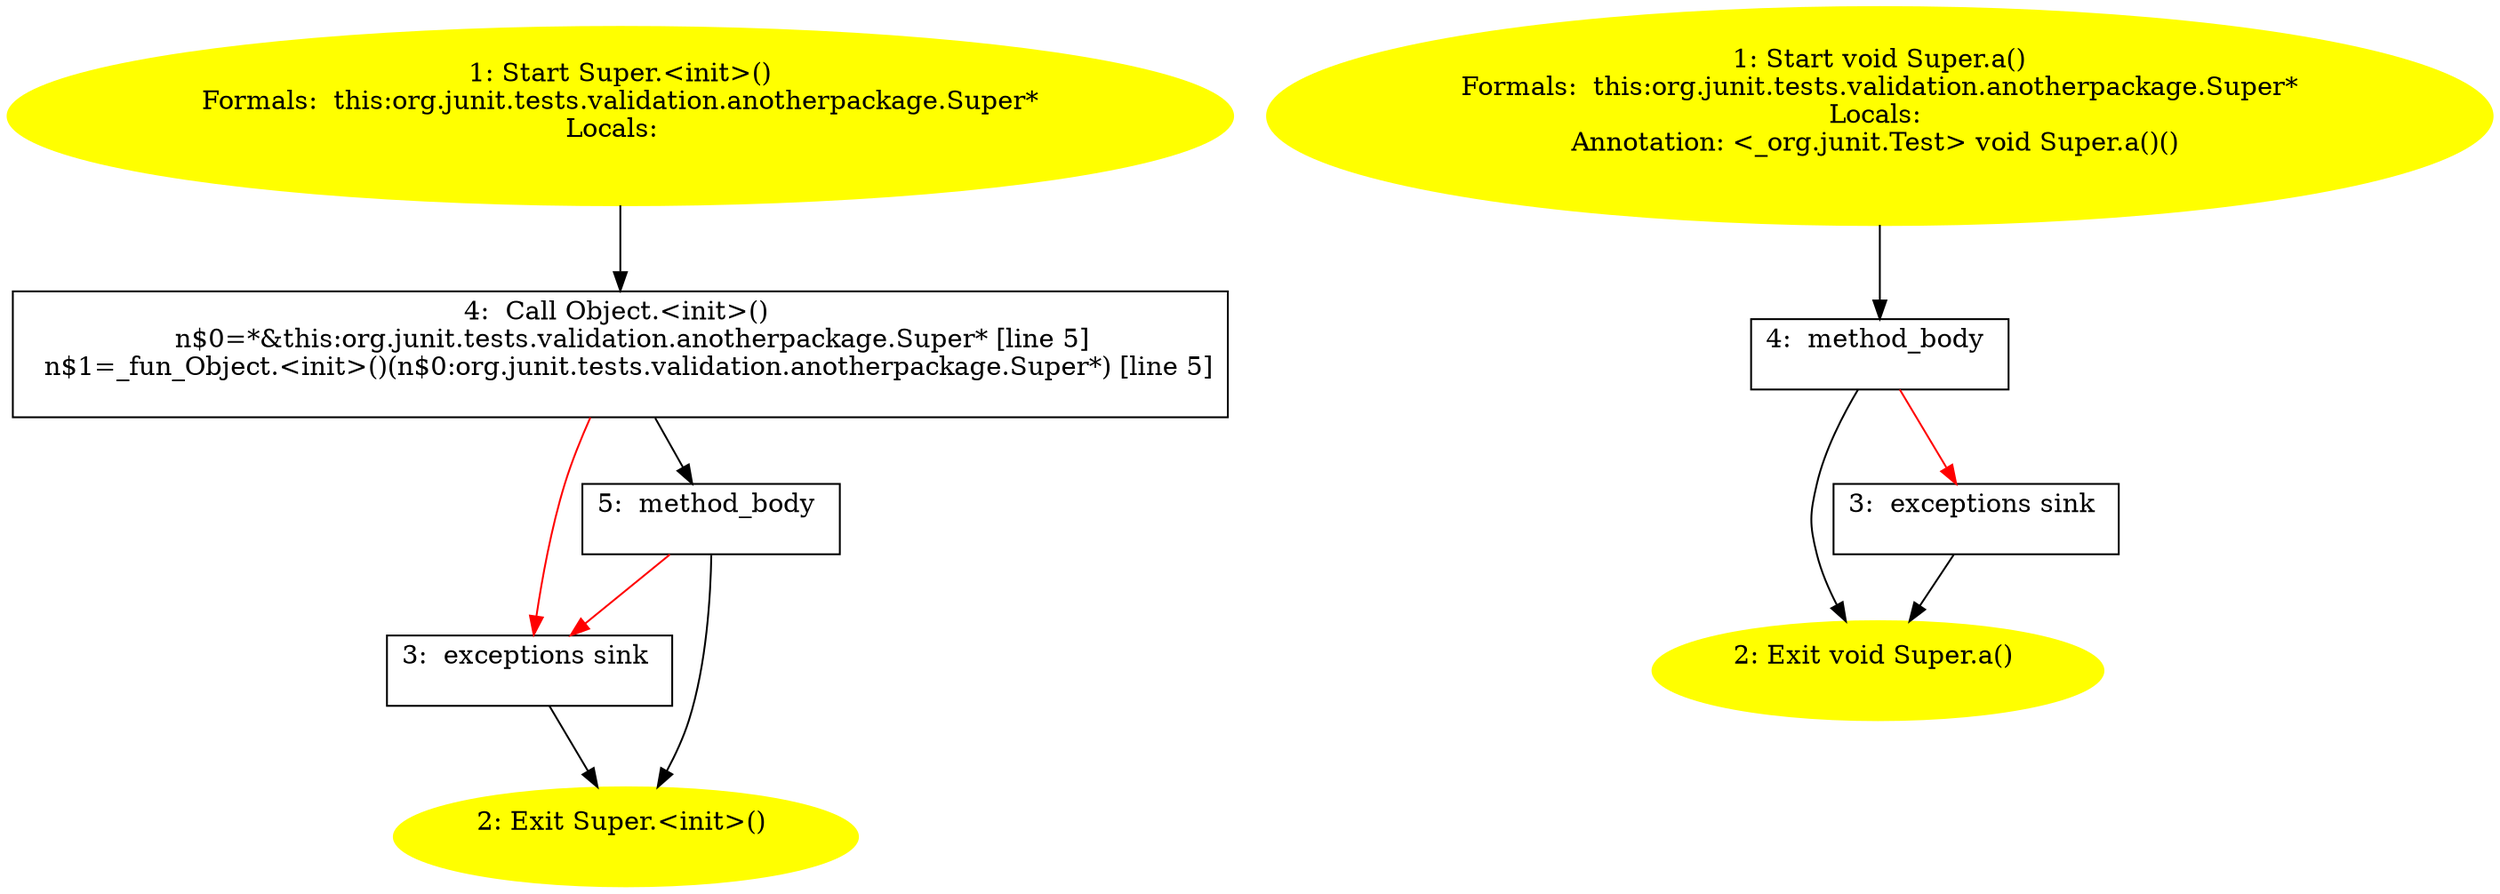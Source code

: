 /* @generated */
digraph cfg {
"org.junit.tests.validation.anotherpackage.Super.<init>().8358496743f82cb2deb3ee7bd0c27930_1" [label="1: Start Super.<init>()\nFormals:  this:org.junit.tests.validation.anotherpackage.Super*\nLocals:  \n  " color=yellow style=filled]
	

	 "org.junit.tests.validation.anotherpackage.Super.<init>().8358496743f82cb2deb3ee7bd0c27930_1" -> "org.junit.tests.validation.anotherpackage.Super.<init>().8358496743f82cb2deb3ee7bd0c27930_4" ;
"org.junit.tests.validation.anotherpackage.Super.<init>().8358496743f82cb2deb3ee7bd0c27930_2" [label="2: Exit Super.<init>() \n  " color=yellow style=filled]
	

"org.junit.tests.validation.anotherpackage.Super.<init>().8358496743f82cb2deb3ee7bd0c27930_3" [label="3:  exceptions sink \n  " shape="box"]
	

	 "org.junit.tests.validation.anotherpackage.Super.<init>().8358496743f82cb2deb3ee7bd0c27930_3" -> "org.junit.tests.validation.anotherpackage.Super.<init>().8358496743f82cb2deb3ee7bd0c27930_2" ;
"org.junit.tests.validation.anotherpackage.Super.<init>().8358496743f82cb2deb3ee7bd0c27930_4" [label="4:  Call Object.<init>() \n   n$0=*&this:org.junit.tests.validation.anotherpackage.Super* [line 5]\n  n$1=_fun_Object.<init>()(n$0:org.junit.tests.validation.anotherpackage.Super*) [line 5]\n " shape="box"]
	

	 "org.junit.tests.validation.anotherpackage.Super.<init>().8358496743f82cb2deb3ee7bd0c27930_4" -> "org.junit.tests.validation.anotherpackage.Super.<init>().8358496743f82cb2deb3ee7bd0c27930_5" ;
	 "org.junit.tests.validation.anotherpackage.Super.<init>().8358496743f82cb2deb3ee7bd0c27930_4" -> "org.junit.tests.validation.anotherpackage.Super.<init>().8358496743f82cb2deb3ee7bd0c27930_3" [color="red" ];
"org.junit.tests.validation.anotherpackage.Super.<init>().8358496743f82cb2deb3ee7bd0c27930_5" [label="5:  method_body \n  " shape="box"]
	

	 "org.junit.tests.validation.anotherpackage.Super.<init>().8358496743f82cb2deb3ee7bd0c27930_5" -> "org.junit.tests.validation.anotherpackage.Super.<init>().8358496743f82cb2deb3ee7bd0c27930_2" ;
	 "org.junit.tests.validation.anotherpackage.Super.<init>().8358496743f82cb2deb3ee7bd0c27930_5" -> "org.junit.tests.validation.anotherpackage.Super.<init>().8358496743f82cb2deb3ee7bd0c27930_3" [color="red" ];
"org.junit.tests.validation.anotherpackage.Super.a():void.eda4bf644cba33eb6ab8e2104f376878_1" [label="1: Start void Super.a()\nFormals:  this:org.junit.tests.validation.anotherpackage.Super*\nLocals: \nAnnotation: <_org.junit.Test> void Super.a()() \n  " color=yellow style=filled]
	

	 "org.junit.tests.validation.anotherpackage.Super.a():void.eda4bf644cba33eb6ab8e2104f376878_1" -> "org.junit.tests.validation.anotherpackage.Super.a():void.eda4bf644cba33eb6ab8e2104f376878_4" ;
"org.junit.tests.validation.anotherpackage.Super.a():void.eda4bf644cba33eb6ab8e2104f376878_2" [label="2: Exit void Super.a() \n  " color=yellow style=filled]
	

"org.junit.tests.validation.anotherpackage.Super.a():void.eda4bf644cba33eb6ab8e2104f376878_3" [label="3:  exceptions sink \n  " shape="box"]
	

	 "org.junit.tests.validation.anotherpackage.Super.a():void.eda4bf644cba33eb6ab8e2104f376878_3" -> "org.junit.tests.validation.anotherpackage.Super.a():void.eda4bf644cba33eb6ab8e2104f376878_2" ;
"org.junit.tests.validation.anotherpackage.Super.a():void.eda4bf644cba33eb6ab8e2104f376878_4" [label="4:  method_body \n  " shape="box"]
	

	 "org.junit.tests.validation.anotherpackage.Super.a():void.eda4bf644cba33eb6ab8e2104f376878_4" -> "org.junit.tests.validation.anotherpackage.Super.a():void.eda4bf644cba33eb6ab8e2104f376878_2" ;
	 "org.junit.tests.validation.anotherpackage.Super.a():void.eda4bf644cba33eb6ab8e2104f376878_4" -> "org.junit.tests.validation.anotherpackage.Super.a():void.eda4bf644cba33eb6ab8e2104f376878_3" [color="red" ];
}
